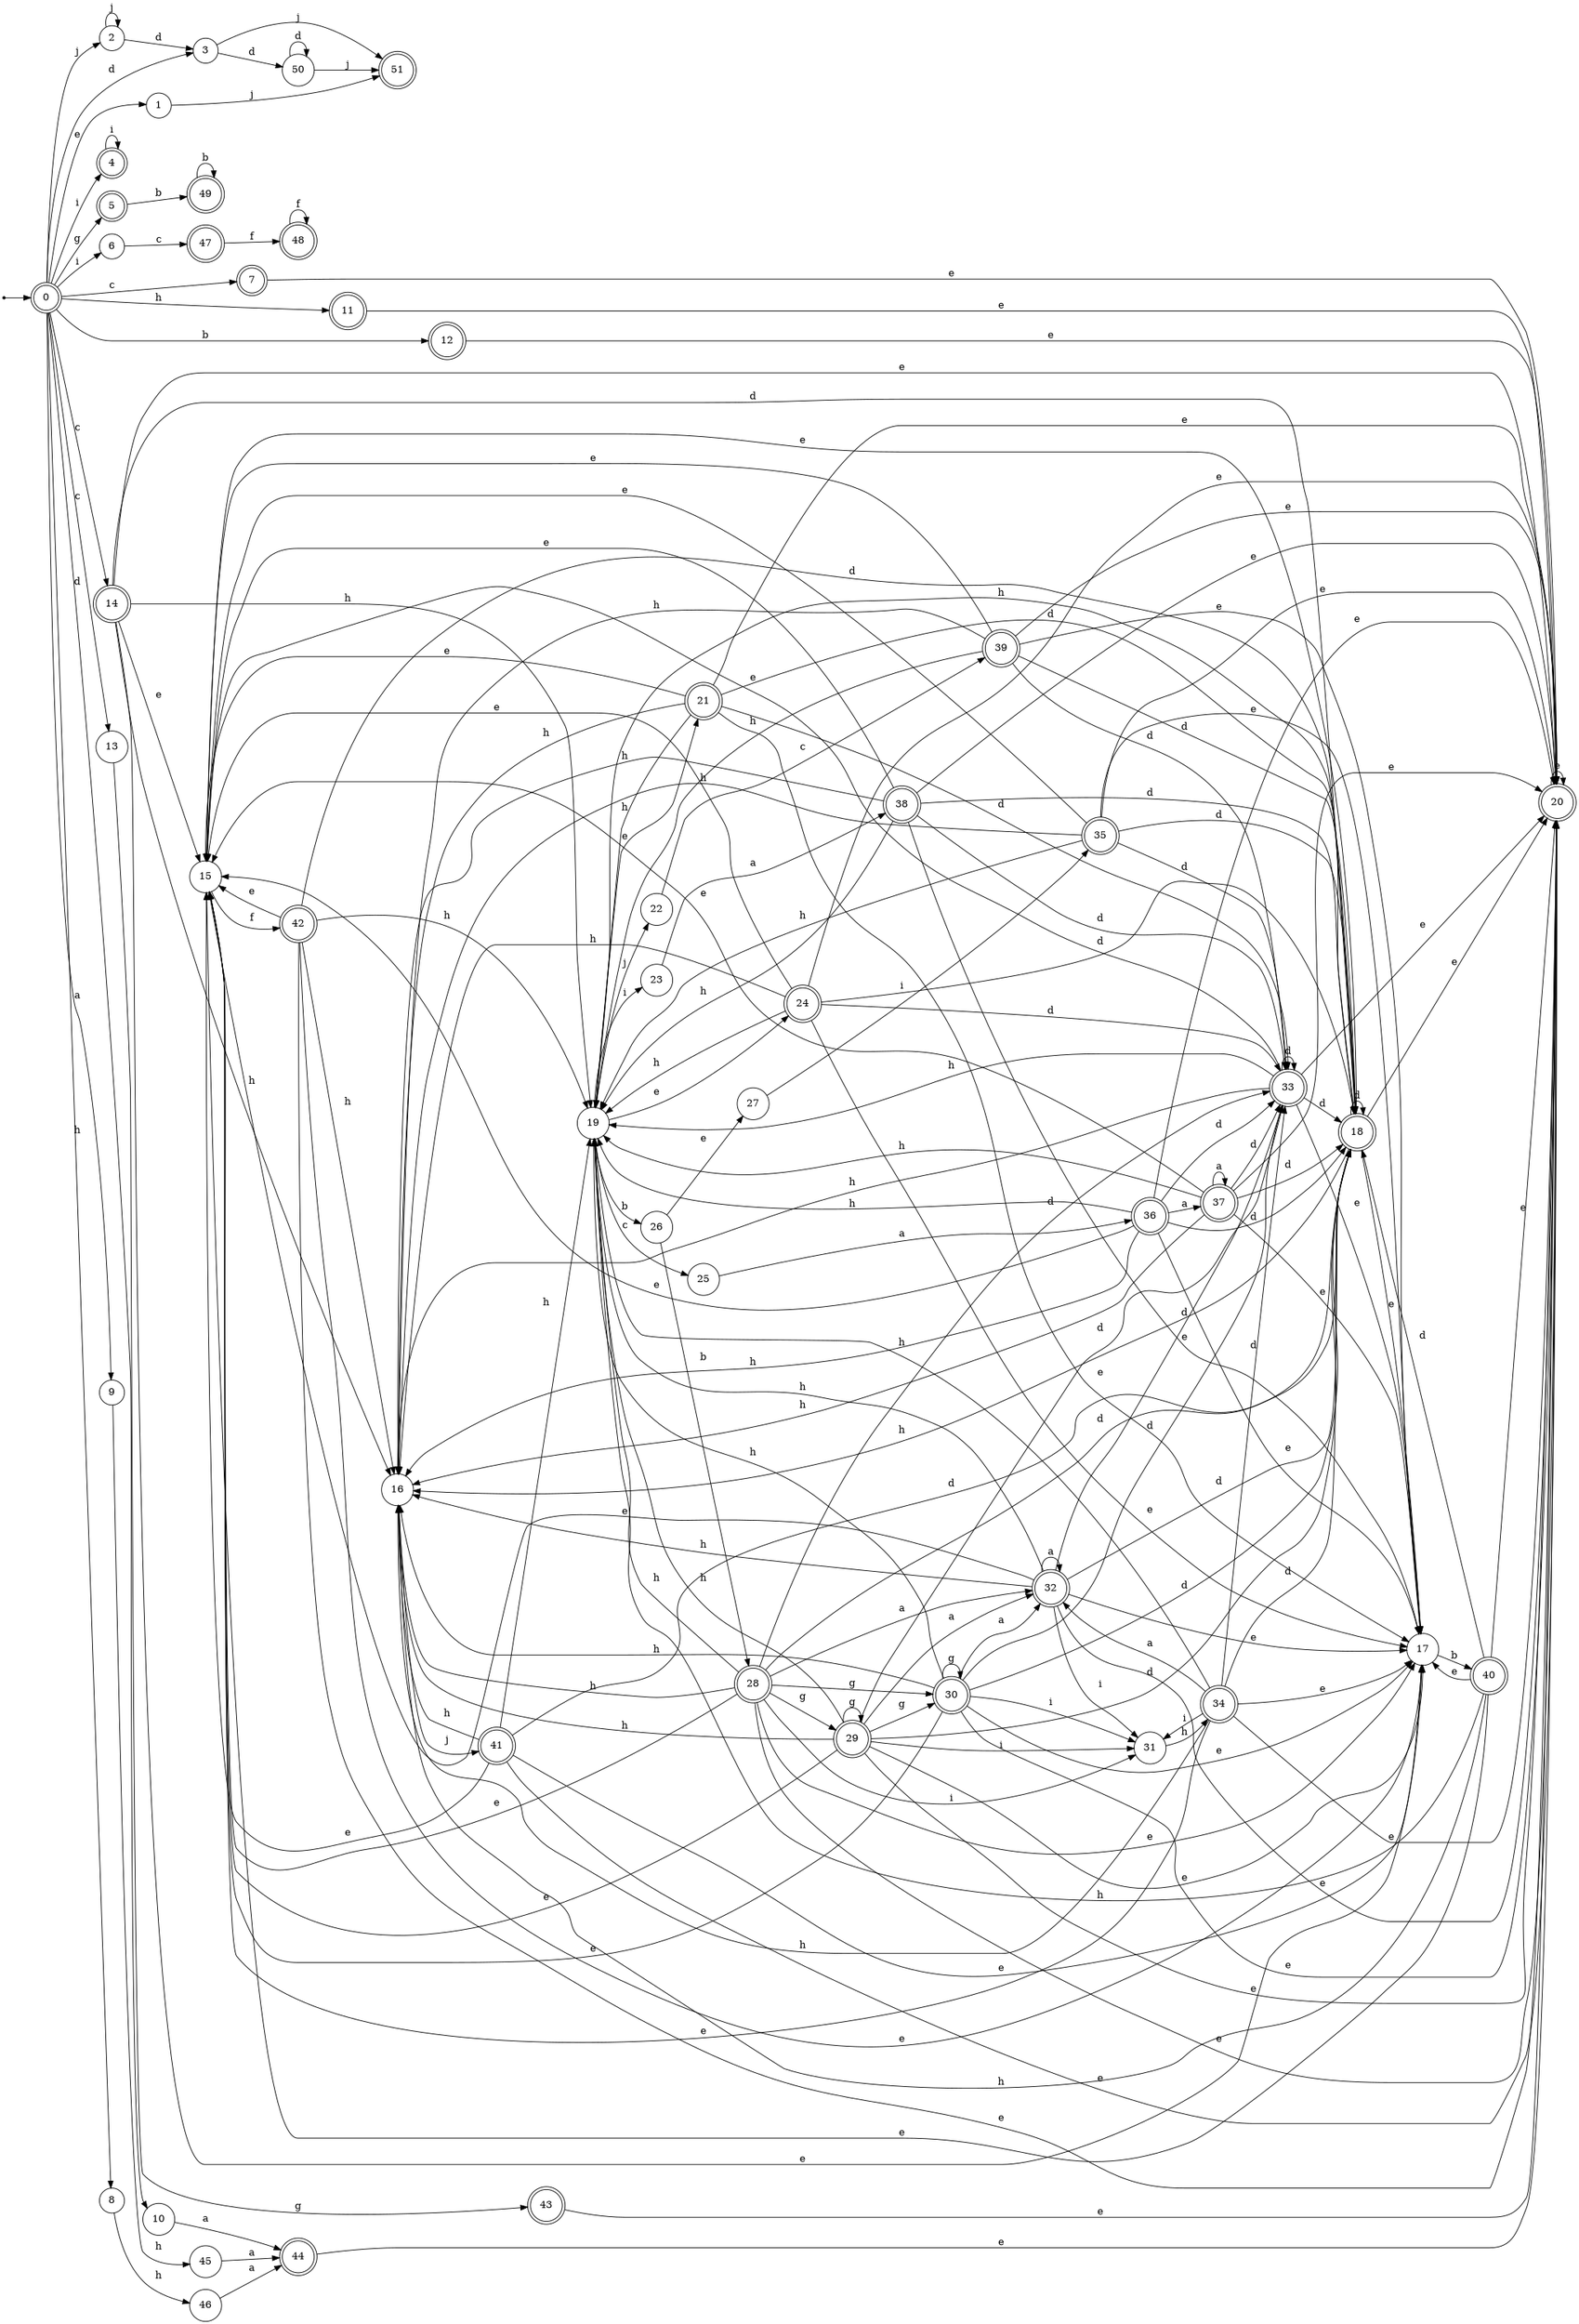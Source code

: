 digraph finite_state_machine {
rankdir=LR;
size="20,20";
node [shape = point]; "dummy0"
node [shape = doublecircle]; "0";"dummy0" -> "0";
node [shape = circle]; "1";
node [shape = circle]; "2";
node [shape = circle]; "3";
node [shape = doublecircle]; "4";node [shape = doublecircle]; "5";node [shape = circle]; "6";
node [shape = doublecircle]; "7";node [shape = circle]; "8";
node [shape = circle]; "9";
node [shape = circle]; "10";
node [shape = doublecircle]; "11";node [shape = doublecircle]; "12";node [shape = circle]; "13";
node [shape = doublecircle]; "14";node [shape = circle]; "15";
node [shape = circle]; "16";
node [shape = circle]; "17";
node [shape = doublecircle]; "18";node [shape = circle]; "19";
node [shape = doublecircle]; "20";node [shape = doublecircle]; "21";node [shape = circle]; "22";
node [shape = circle]; "23";
node [shape = doublecircle]; "24";node [shape = circle]; "25";
node [shape = circle]; "26";
node [shape = circle]; "27";
node [shape = doublecircle]; "28";node [shape = doublecircle]; "29";node [shape = doublecircle]; "30";node [shape = circle]; "31";
node [shape = doublecircle]; "32";node [shape = doublecircle]; "33";node [shape = doublecircle]; "34";node [shape = doublecircle]; "35";node [shape = doublecircle]; "36";node [shape = doublecircle]; "37";node [shape = doublecircle]; "38";node [shape = doublecircle]; "39";node [shape = doublecircle]; "40";node [shape = doublecircle]; "41";node [shape = doublecircle]; "42";node [shape = doublecircle]; "43";node [shape = doublecircle]; "44";node [shape = circle]; "45";
node [shape = circle]; "46";
node [shape = doublecircle]; "47";node [shape = doublecircle]; "48";node [shape = doublecircle]; "49";node [shape = circle]; "50";
node [shape = doublecircle]; "51";"0" -> "1" [label = "e"];
 "0" -> "2" [label = "j"];
 "0" -> "10" [label = "d"];
 "0" -> "3" [label = "d"];
 "0" -> "4" [label = "i"];
 "0" -> "6" [label = "i"];
 "0" -> "5" [label = "g"];
 "0" -> "13" [label = "c"];
 "0" -> "14" [label = "c"];
 "0" -> "7" [label = "c"];
 "0" -> "8" [label = "h"];
 "0" -> "11" [label = "h"];
 "0" -> "9" [label = "a"];
 "0" -> "12" [label = "b"];
 "14" -> "17" [label = "e"];
 "14" -> "20" [label = "e"];
 "14" -> "15" [label = "e"];
 "14" -> "16" [label = "h"];
 "14" -> "19" [label = "h"];
 "14" -> "18" [label = "d"];
 "20" -> "20" [label = "e"];
 "19" -> "24" [label = "e"];
 "19" -> "21" [label = "e"];
 "19" -> "22" [label = "j"];
 "19" -> "23" [label = "i"];
 "19" -> "25" [label = "c"];
 "19" -> "26" [label = "b"];
 "26" -> "27" [label = "e"];
 "26" -> "28" [label = "b"];
 "28" -> "29" [label = "g"];
 "28" -> "30" [label = "g"];
 "28" -> "31" [label = "i"];
 "28" -> "32" [label = "a"];
 "28" -> "16" [label = "h"];
 "28" -> "19" [label = "h"];
 "28" -> "33" [label = "d"];
 "28" -> "18" [label = "d"];
 "28" -> "17" [label = "e"];
 "28" -> "20" [label = "e"];
 "28" -> "15" [label = "e"];
 "33" -> "33" [label = "d"];
 "33" -> "18" [label = "d"];
 "33" -> "16" [label = "h"];
 "33" -> "19" [label = "h"];
 "33" -> "17" [label = "e"];
 "33" -> "20" [label = "e"];
 "33" -> "15" [label = "e"];
 "32" -> "32" [label = "a"];
 "32" -> "31" [label = "i"];
 "32" -> "16" [label = "h"];
 "32" -> "19" [label = "h"];
 "32" -> "33" [label = "d"];
 "32" -> "18" [label = "d"];
 "32" -> "17" [label = "e"];
 "32" -> "20" [label = "e"];
 "32" -> "15" [label = "e"];
 "31" -> "34" [label = "h"];
 "34" -> "31" [label = "i"];
 "34" -> "32" [label = "a"];
 "34" -> "16" [label = "h"];
 "34" -> "19" [label = "h"];
 "34" -> "33" [label = "d"];
 "34" -> "18" [label = "d"];
 "34" -> "17" [label = "e"];
 "34" -> "20" [label = "e"];
 "34" -> "15" [label = "e"];
 "30" -> "30" [label = "g"];
 "30" -> "31" [label = "i"];
 "30" -> "32" [label = "a"];
 "30" -> "16" [label = "h"];
 "30" -> "19" [label = "h"];
 "30" -> "33" [label = "d"];
 "30" -> "18" [label = "d"];
 "30" -> "17" [label = "e"];
 "30" -> "20" [label = "e"];
 "30" -> "15" [label = "e"];
 "29" -> "29" [label = "g"];
 "29" -> "30" [label = "g"];
 "29" -> "31" [label = "i"];
 "29" -> "32" [label = "a"];
 "29" -> "16" [label = "h"];
 "29" -> "19" [label = "h"];
 "29" -> "33" [label = "d"];
 "29" -> "18" [label = "d"];
 "29" -> "17" [label = "e"];
 "29" -> "20" [label = "e"];
 "29" -> "15" [label = "e"];
 "27" -> "35" [label = "i"];
 "35" -> "16" [label = "h"];
 "35" -> "19" [label = "h"];
 "35" -> "33" [label = "d"];
 "35" -> "18" [label = "d"];
 "35" -> "17" [label = "e"];
 "35" -> "20" [label = "e"];
 "35" -> "15" [label = "e"];
 "25" -> "36" [label = "a"];
 "36" -> "37" [label = "a"];
 "36" -> "16" [label = "h"];
 "36" -> "19" [label = "h"];
 "36" -> "33" [label = "d"];
 "36" -> "18" [label = "d"];
 "36" -> "17" [label = "e"];
 "36" -> "20" [label = "e"];
 "36" -> "15" [label = "e"];
 "37" -> "37" [label = "a"];
 "37" -> "16" [label = "h"];
 "37" -> "19" [label = "h"];
 "37" -> "33" [label = "d"];
 "37" -> "18" [label = "d"];
 "37" -> "17" [label = "e"];
 "37" -> "20" [label = "e"];
 "37" -> "15" [label = "e"];
 "24" -> "16" [label = "h"];
 "24" -> "19" [label = "h"];
 "24" -> "33" [label = "d"];
 "24" -> "18" [label = "d"];
 "24" -> "17" [label = "e"];
 "24" -> "20" [label = "e"];
 "24" -> "15" [label = "e"];
 "23" -> "38" [label = "a"];
 "38" -> "16" [label = "h"];
 "38" -> "19" [label = "h"];
 "38" -> "33" [label = "d"];
 "38" -> "18" [label = "d"];
 "38" -> "17" [label = "e"];
 "38" -> "20" [label = "e"];
 "38" -> "15" [label = "e"];
 "22" -> "39" [label = "c"];
 "39" -> "16" [label = "h"];
 "39" -> "19" [label = "h"];
 "39" -> "33" [label = "d"];
 "39" -> "18" [label = "d"];
 "39" -> "17" [label = "e"];
 "39" -> "20" [label = "e"];
 "39" -> "15" [label = "e"];
 "21" -> "16" [label = "h"];
 "21" -> "19" [label = "h"];
 "21" -> "33" [label = "d"];
 "21" -> "18" [label = "d"];
 "21" -> "17" [label = "e"];
 "21" -> "20" [label = "e"];
 "21" -> "15" [label = "e"];
 "18" -> "18" [label = "d"];
 "18" -> "17" [label = "e"];
 "18" -> "20" [label = "e"];
 "18" -> "15" [label = "e"];
 "18" -> "16" [label = "h"];
 "18" -> "19" [label = "h"];
 "17" -> "40" [label = "b"];
 "40" -> "17" [label = "e"];
 "40" -> "20" [label = "e"];
 "40" -> "15" [label = "e"];
 "40" -> "16" [label = "h"];
 "40" -> "19" [label = "h"];
 "40" -> "18" [label = "d"];
 "16" -> "41" [label = "j"];
 "41" -> "16" [label = "h"];
 "41" -> "19" [label = "h"];
 "41" -> "17" [label = "e"];
 "41" -> "20" [label = "e"];
 "41" -> "15" [label = "e"];
 "41" -> "18" [label = "d"];
 "15" -> "42" [label = "f"];
 "42" -> "17" [label = "e"];
 "42" -> "20" [label = "e"];
 "42" -> "15" [label = "e"];
 "42" -> "16" [label = "h"];
 "42" -> "19" [label = "h"];
 "42" -> "18" [label = "d"];
 "13" -> "43" [label = "g"];
 "43" -> "20" [label = "e"];
 "12" -> "20" [label = "e"];
 "11" -> "20" [label = "e"];
 "10" -> "44" [label = "a"];
 "44" -> "20" [label = "e"];
 "9" -> "45" [label = "h"];
 "45" -> "44" [label = "a"];
 "8" -> "46" [label = "h"];
 "46" -> "44" [label = "a"];
 "7" -> "20" [label = "e"];
 "6" -> "47" [label = "c"];
 "47" -> "48" [label = "f"];
 "48" -> "48" [label = "f"];
 "5" -> "49" [label = "b"];
 "49" -> "49" [label = "b"];
 "4" -> "4" [label = "i"];
 "3" -> "50" [label = "d"];
 "3" -> "51" [label = "j"];
 "50" -> "50" [label = "d"];
 "50" -> "51" [label = "j"];
 "2" -> "2" [label = "j"];
 "2" -> "3" [label = "d"];
 "1" -> "51" [label = "j"];
 }
